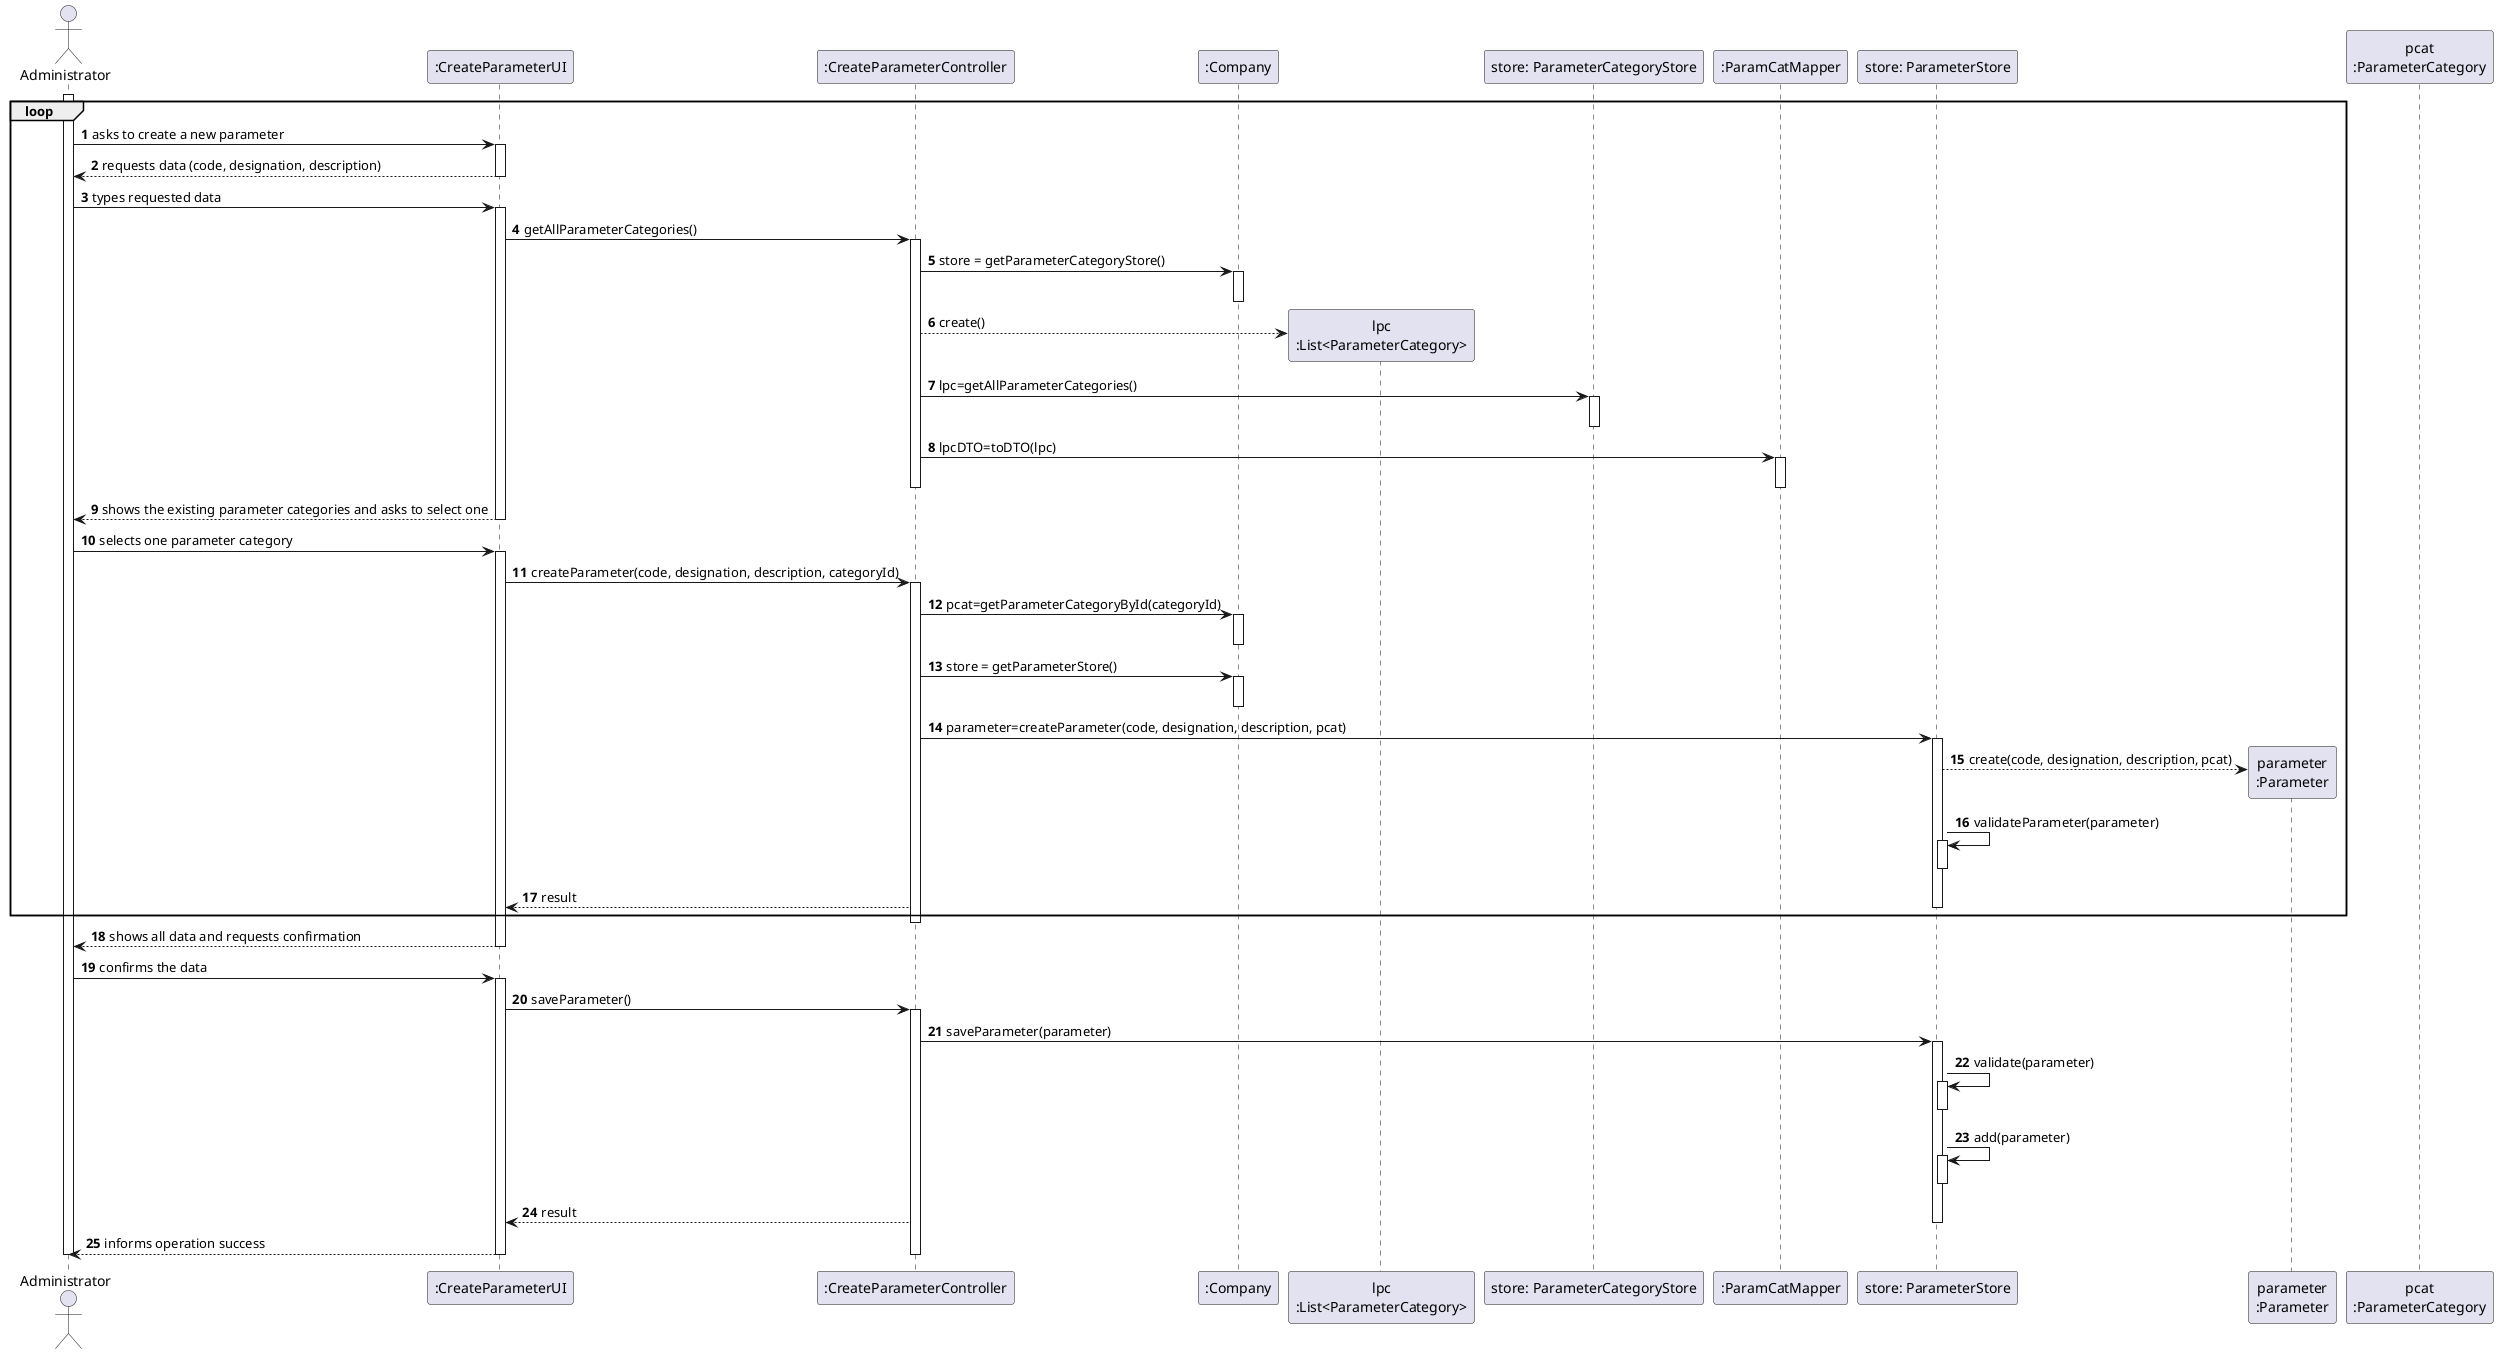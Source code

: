 @startuml
'https://plantuml.com/sequence-diagram

autonumber
'hide footbox
actor "Administrator" as ADM

participant ":CreateParameterUI" as CPUI
participant ":CreateParameterController" as CPC
participant ":Company" as COMP
participant "lpc\n:List<ParameterCategory>" as LIST_CAT
participant "store: ParameterCategoryStore" as PCS
participant ":ParamCatMapper" as PCM
participant "store: ParameterStore" as PS
participant "parameter\n:Parameter" as PARAM
participant "pcat\n:ParameterCategory" as CAT

loop
activate ADM
ADM -> CPUI : asks to create a new parameter
activate CPUI
CPUI --> ADM : requests data (code, designation, description)
deactivate CPUI

ADM -> CPUI : types requested data
activate CPUI

CPUI -> CPC : getAllParameterCategories()
activate CPC

CPC -> COMP : store = getParameterCategoryStore()
activate COMP
deactivate COMP

CPC --> LIST_CAT** : create()

CPC -> PCS : lpc=getAllParameterCategories()
activate PCS
deactivate PCS


CPC -> PCM : lpcDTO=toDTO(lpc)
activate PCM
deactivate PCM

deactivate CPC

CPUI --> ADM : shows the existing parameter categories and asks to select one
deactivate COMP
deactivate CPUI

ADM -> CPUI : selects one parameter category
activate CPUI

CPUI -> CPC : createParameter(code, designation, description, categoryId)
activate CPC

CPC -> COMP : pcat=getParameterCategoryById(categoryId)
activate COMP
deactivate COMP

CPC -> COMP: store = getParameterStore()
activate COMP
deactivate COMP

CPC -> PS: parameter=createParameter(code, designation, description, pcat)
activate PS

PS --> PARAM**: create(code, designation, description, pcat)
PS -> PS: validateParameter(parameter)
activate PS
deactivate PS

CPC --> CPUI: result
deactivate PS
end
deactivate CPC
CPUI --> ADM: shows all data and requests confirmation


deactivate CPUI

ADM -> CPUI : confirms the data
activate CPUI
CPUI -> CPC : saveParameter()
activate CPC

CPC -> PS : saveParameter(parameter)
activate PS

PS -> PS: validate(parameter)
activate PS
deactivate PS
PS -> PS: add(parameter)
activate PS
deactivate PS


CPC --> CPUI: result
deactivate PS
CPUI --> ADM : informs operation success

deactivate CPC
deactivate CPUI

deactivate ADM

@enduml